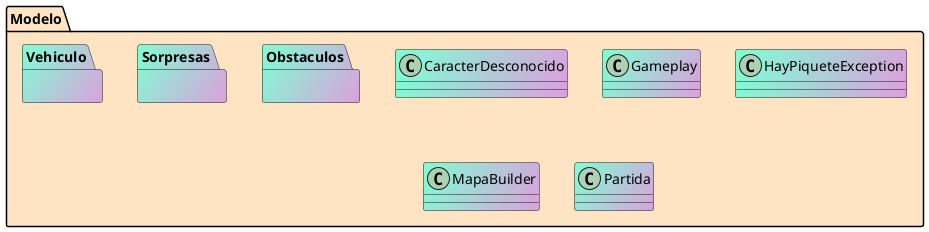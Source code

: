 @startuml

package Modelo #Bisque{

package Obstaculos #Aquamarine/Plum{
}
package Sorpresas #Aquamarine/Plum{
}
package Vehiculo #Aquamarine/Plum{
}
class CaracterDesconocido #Aquamarine/Plum{
}
class Gameplay #Aquamarine/Plum{
}
class HayPiqueteException #Aquamarine/Plum{
}
class MapaBuilder #Aquamarine/Plum{
}
class Partida #Aquamarine/Plum{
}

@enduml
